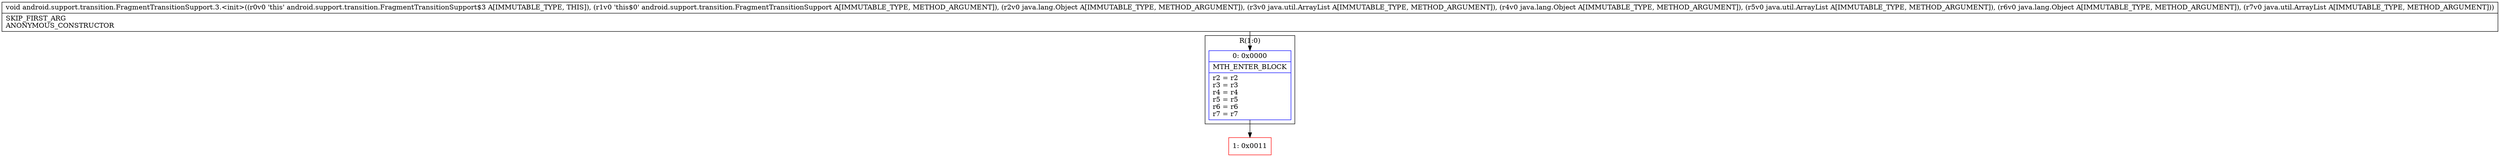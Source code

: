 digraph "CFG forandroid.support.transition.FragmentTransitionSupport.3.\<init\>(Landroid\/support\/transition\/FragmentTransitionSupport;Ljava\/lang\/Object;Ljava\/util\/ArrayList;Ljava\/lang\/Object;Ljava\/util\/ArrayList;Ljava\/lang\/Object;Ljava\/util\/ArrayList;)V" {
subgraph cluster_Region_1588265483 {
label = "R(1:0)";
node [shape=record,color=blue];
Node_0 [shape=record,label="{0\:\ 0x0000|MTH_ENTER_BLOCK\l|r2 = r2\lr3 = r3\lr4 = r4\lr5 = r5\lr6 = r6\lr7 = r7\l}"];
}
Node_1 [shape=record,color=red,label="{1\:\ 0x0011}"];
MethodNode[shape=record,label="{void android.support.transition.FragmentTransitionSupport.3.\<init\>((r0v0 'this' android.support.transition.FragmentTransitionSupport$3 A[IMMUTABLE_TYPE, THIS]), (r1v0 'this$0' android.support.transition.FragmentTransitionSupport A[IMMUTABLE_TYPE, METHOD_ARGUMENT]), (r2v0 java.lang.Object A[IMMUTABLE_TYPE, METHOD_ARGUMENT]), (r3v0 java.util.ArrayList A[IMMUTABLE_TYPE, METHOD_ARGUMENT]), (r4v0 java.lang.Object A[IMMUTABLE_TYPE, METHOD_ARGUMENT]), (r5v0 java.util.ArrayList A[IMMUTABLE_TYPE, METHOD_ARGUMENT]), (r6v0 java.lang.Object A[IMMUTABLE_TYPE, METHOD_ARGUMENT]), (r7v0 java.util.ArrayList A[IMMUTABLE_TYPE, METHOD_ARGUMENT]))  | SKIP_FIRST_ARG\lANONYMOUS_CONSTRUCTOR\l}"];
MethodNode -> Node_0;
Node_0 -> Node_1;
}

